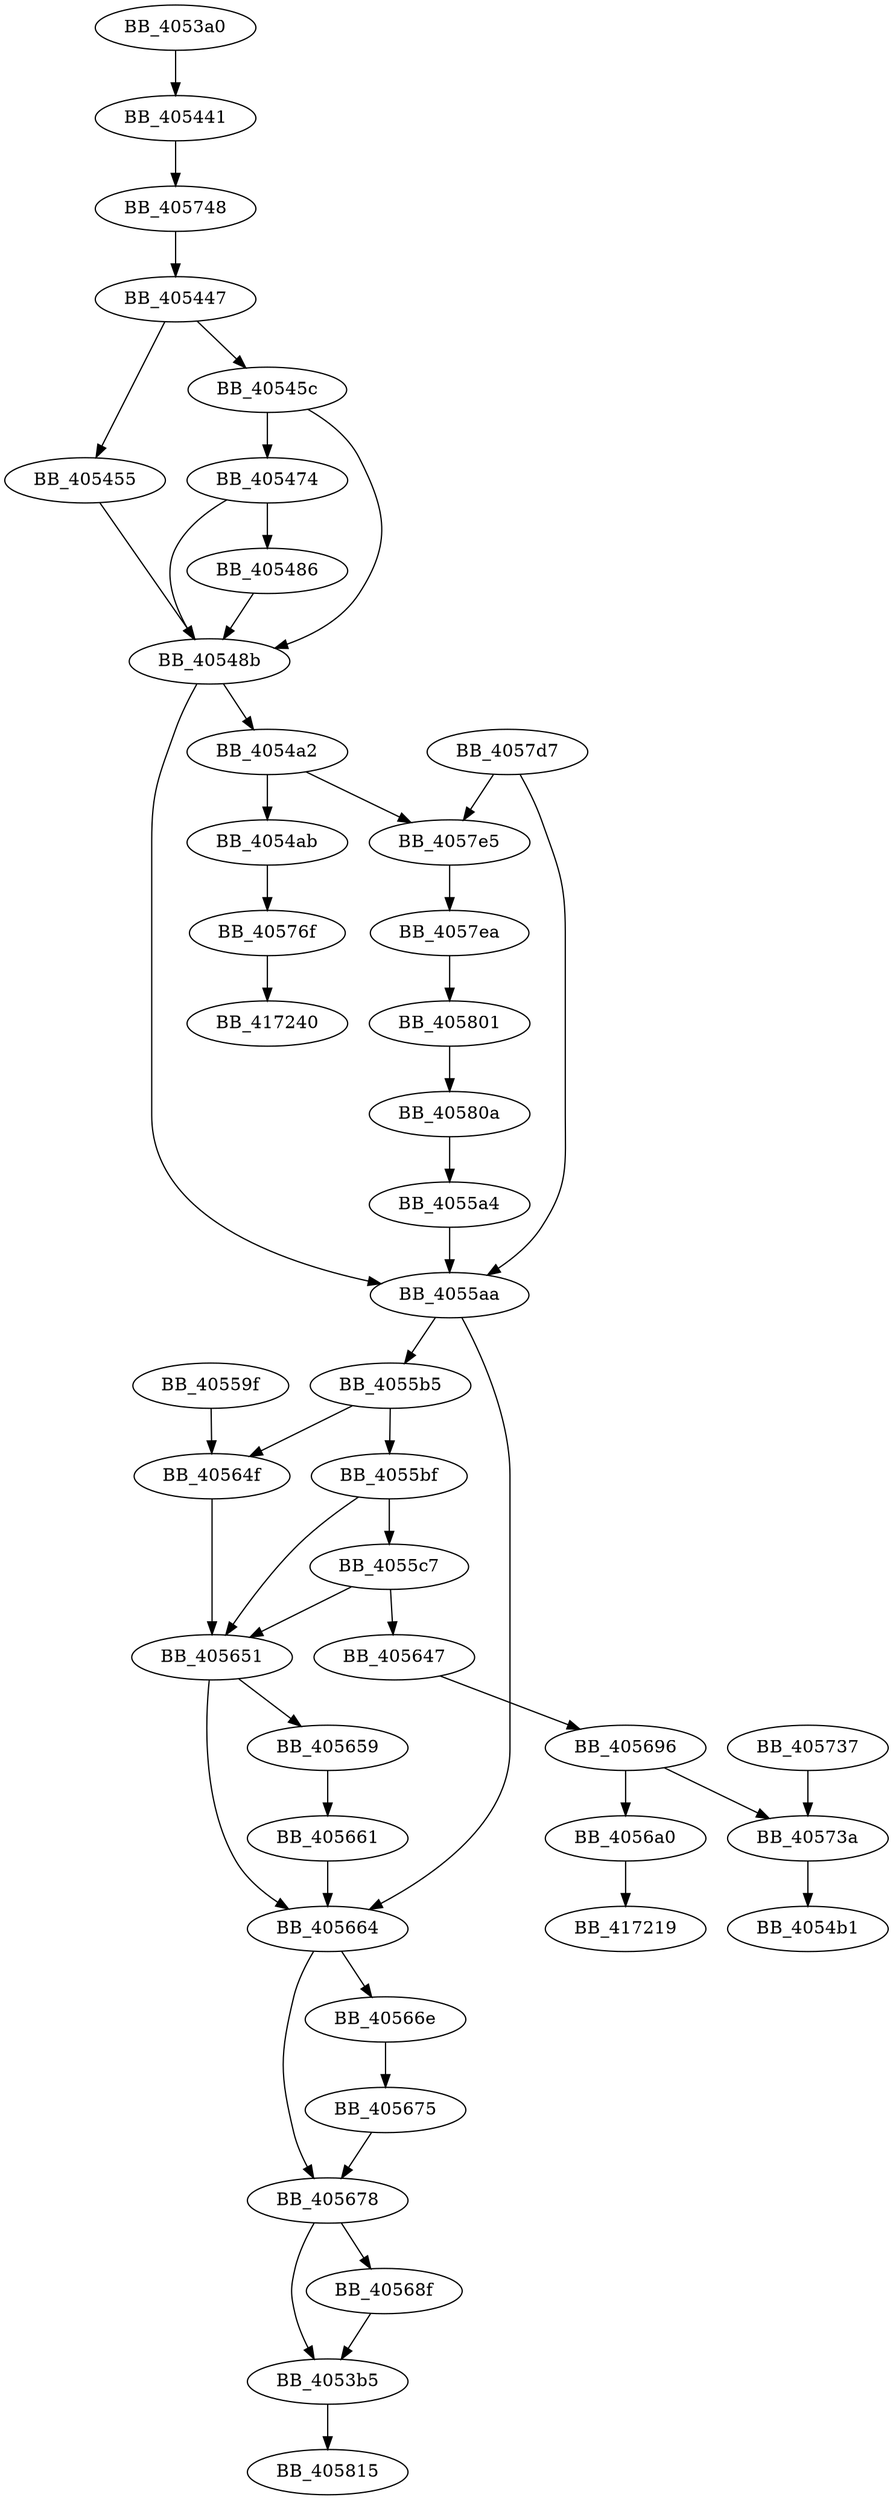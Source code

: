 DiGraph sub_4053A0{
BB_4053a0->BB_405441
BB_4053b5->BB_405815
BB_405441->BB_405748
BB_405447->BB_405455
BB_405447->BB_40545c
BB_405455->BB_40548b
BB_40545c->BB_405474
BB_40545c->BB_40548b
BB_405474->BB_405486
BB_405474->BB_40548b
BB_405486->BB_40548b
BB_40548b->BB_4054a2
BB_40548b->BB_4055aa
BB_4054a2->BB_4054ab
BB_4054a2->BB_4057e5
BB_4054ab->BB_40576f
BB_40559f->BB_40564f
BB_4055a4->BB_4055aa
BB_4055aa->BB_4055b5
BB_4055aa->BB_405664
BB_4055b5->BB_4055bf
BB_4055b5->BB_40564f
BB_4055bf->BB_4055c7
BB_4055bf->BB_405651
BB_4055c7->BB_405647
BB_4055c7->BB_405651
BB_405647->BB_405696
BB_40564f->BB_405651
BB_405651->BB_405659
BB_405651->BB_405664
BB_405659->BB_405661
BB_405661->BB_405664
BB_405664->BB_40566e
BB_405664->BB_405678
BB_40566e->BB_405675
BB_405675->BB_405678
BB_405678->BB_4053b5
BB_405678->BB_40568f
BB_40568f->BB_4053b5
BB_405696->BB_4056a0
BB_405696->BB_40573a
BB_4056a0->BB_417219
BB_405737->BB_40573a
BB_40573a->BB_4054b1
BB_405748->BB_405447
BB_40576f->BB_417240
BB_4057d7->BB_4055aa
BB_4057d7->BB_4057e5
BB_4057e5->BB_4057ea
BB_4057ea->BB_405801
BB_405801->BB_40580a
BB_40580a->BB_4055a4
}
